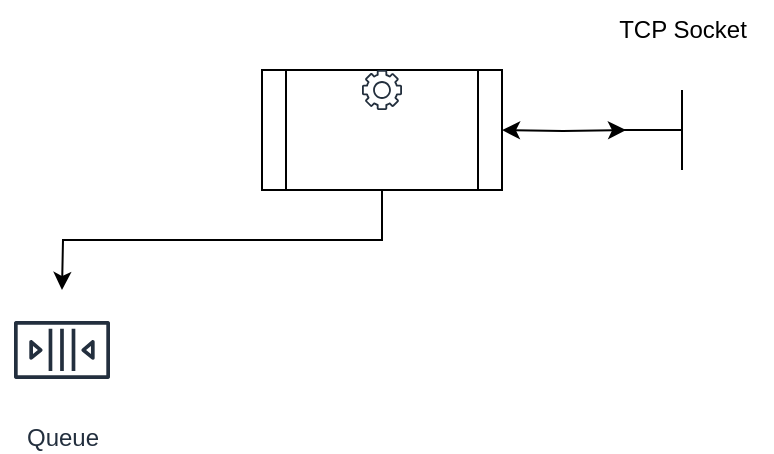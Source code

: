 <mxfile version="20.7.4" type="github">
  <diagram id="rOyRNnV6Z4v2PlziGAzO" name="Page-1">
    <mxGraphModel dx="1360" dy="795" grid="1" gridSize="10" guides="1" tooltips="1" connect="1" arrows="1" fold="1" page="1" pageScale="1" pageWidth="850" pageHeight="1100" math="0" shadow="0">
      <root>
        <mxCell id="0" />
        <mxCell id="1" parent="0" />
        <mxCell id="JCdkBWgNSg85zDqICvXi-1" value="" style="shape=mxgraph.pid.apparatus_elements.socket,_connection_nozzle;html=1;pointerEvents=1;align=center;verticalLabelPosition=bottom;verticalAlign=top;dashed=0;" vertex="1" parent="1">
          <mxGeometry x="690" y="260" width="30" height="40" as="geometry" />
        </mxCell>
        <mxCell id="JCdkBWgNSg85zDqICvXi-3" style="edgeStyle=orthogonalEdgeStyle;rounded=0;orthogonalLoop=1;jettySize=auto;html=1;exitX=1;exitY=0.5;exitDx=0;exitDy=0;entryX=0.067;entryY=0.5;entryDx=0;entryDy=0;entryPerimeter=0;startArrow=classic;startFill=1;" edge="1" parent="1" target="JCdkBWgNSg85zDqICvXi-1">
          <mxGeometry relative="1" as="geometry">
            <mxPoint x="630" y="280" as="sourcePoint" />
          </mxGeometry>
        </mxCell>
        <mxCell id="JCdkBWgNSg85zDqICvXi-5" value="&lt;div&gt;TCP Socket&lt;/div&gt;" style="text;html=1;align=center;verticalAlign=middle;resizable=0;points=[];autosize=1;strokeColor=none;fillColor=none;" vertex="1" parent="1">
          <mxGeometry x="675" y="215" width="90" height="30" as="geometry" />
        </mxCell>
        <mxCell id="JCdkBWgNSg85zDqICvXi-10" style="edgeStyle=orthogonalEdgeStyle;rounded=0;orthogonalLoop=1;jettySize=auto;html=1;exitX=0.5;exitY=1;exitDx=0;exitDy=0;startArrow=none;startFill=0;endArrow=classic;endFill=1;" edge="1" parent="1" source="JCdkBWgNSg85zDqICvXi-6">
          <mxGeometry relative="1" as="geometry">
            <mxPoint x="410" y="360" as="targetPoint" />
          </mxGeometry>
        </mxCell>
        <mxCell id="JCdkBWgNSg85zDqICvXi-6" value="" style="shape=process;whiteSpace=wrap;html=1;backgroundOutline=1;" vertex="1" parent="1">
          <mxGeometry x="510" y="250" width="120" height="60" as="geometry" />
        </mxCell>
        <mxCell id="JCdkBWgNSg85zDqICvXi-7" value="Queue" style="sketch=0;outlineConnect=0;fontColor=#232F3E;gradientColor=none;strokeColor=#232F3E;fillColor=#ffffff;dashed=0;verticalLabelPosition=bottom;verticalAlign=top;align=center;html=1;fontSize=12;fontStyle=0;aspect=fixed;shape=mxgraph.aws4.resourceIcon;resIcon=mxgraph.aws4.queue;" vertex="1" parent="1">
          <mxGeometry x="380" y="360" width="60" height="60" as="geometry" />
        </mxCell>
        <mxCell id="JCdkBWgNSg85zDqICvXi-9" value="" style="sketch=0;outlineConnect=0;fontColor=#232F3E;gradientColor=none;fillColor=#232F3D;strokeColor=none;dashed=0;verticalLabelPosition=bottom;verticalAlign=top;align=center;html=1;fontSize=12;fontStyle=0;aspect=fixed;pointerEvents=1;shape=mxgraph.aws4.gear;" vertex="1" parent="1">
          <mxGeometry x="560" y="250" width="20" height="20" as="geometry" />
        </mxCell>
      </root>
    </mxGraphModel>
  </diagram>
</mxfile>
